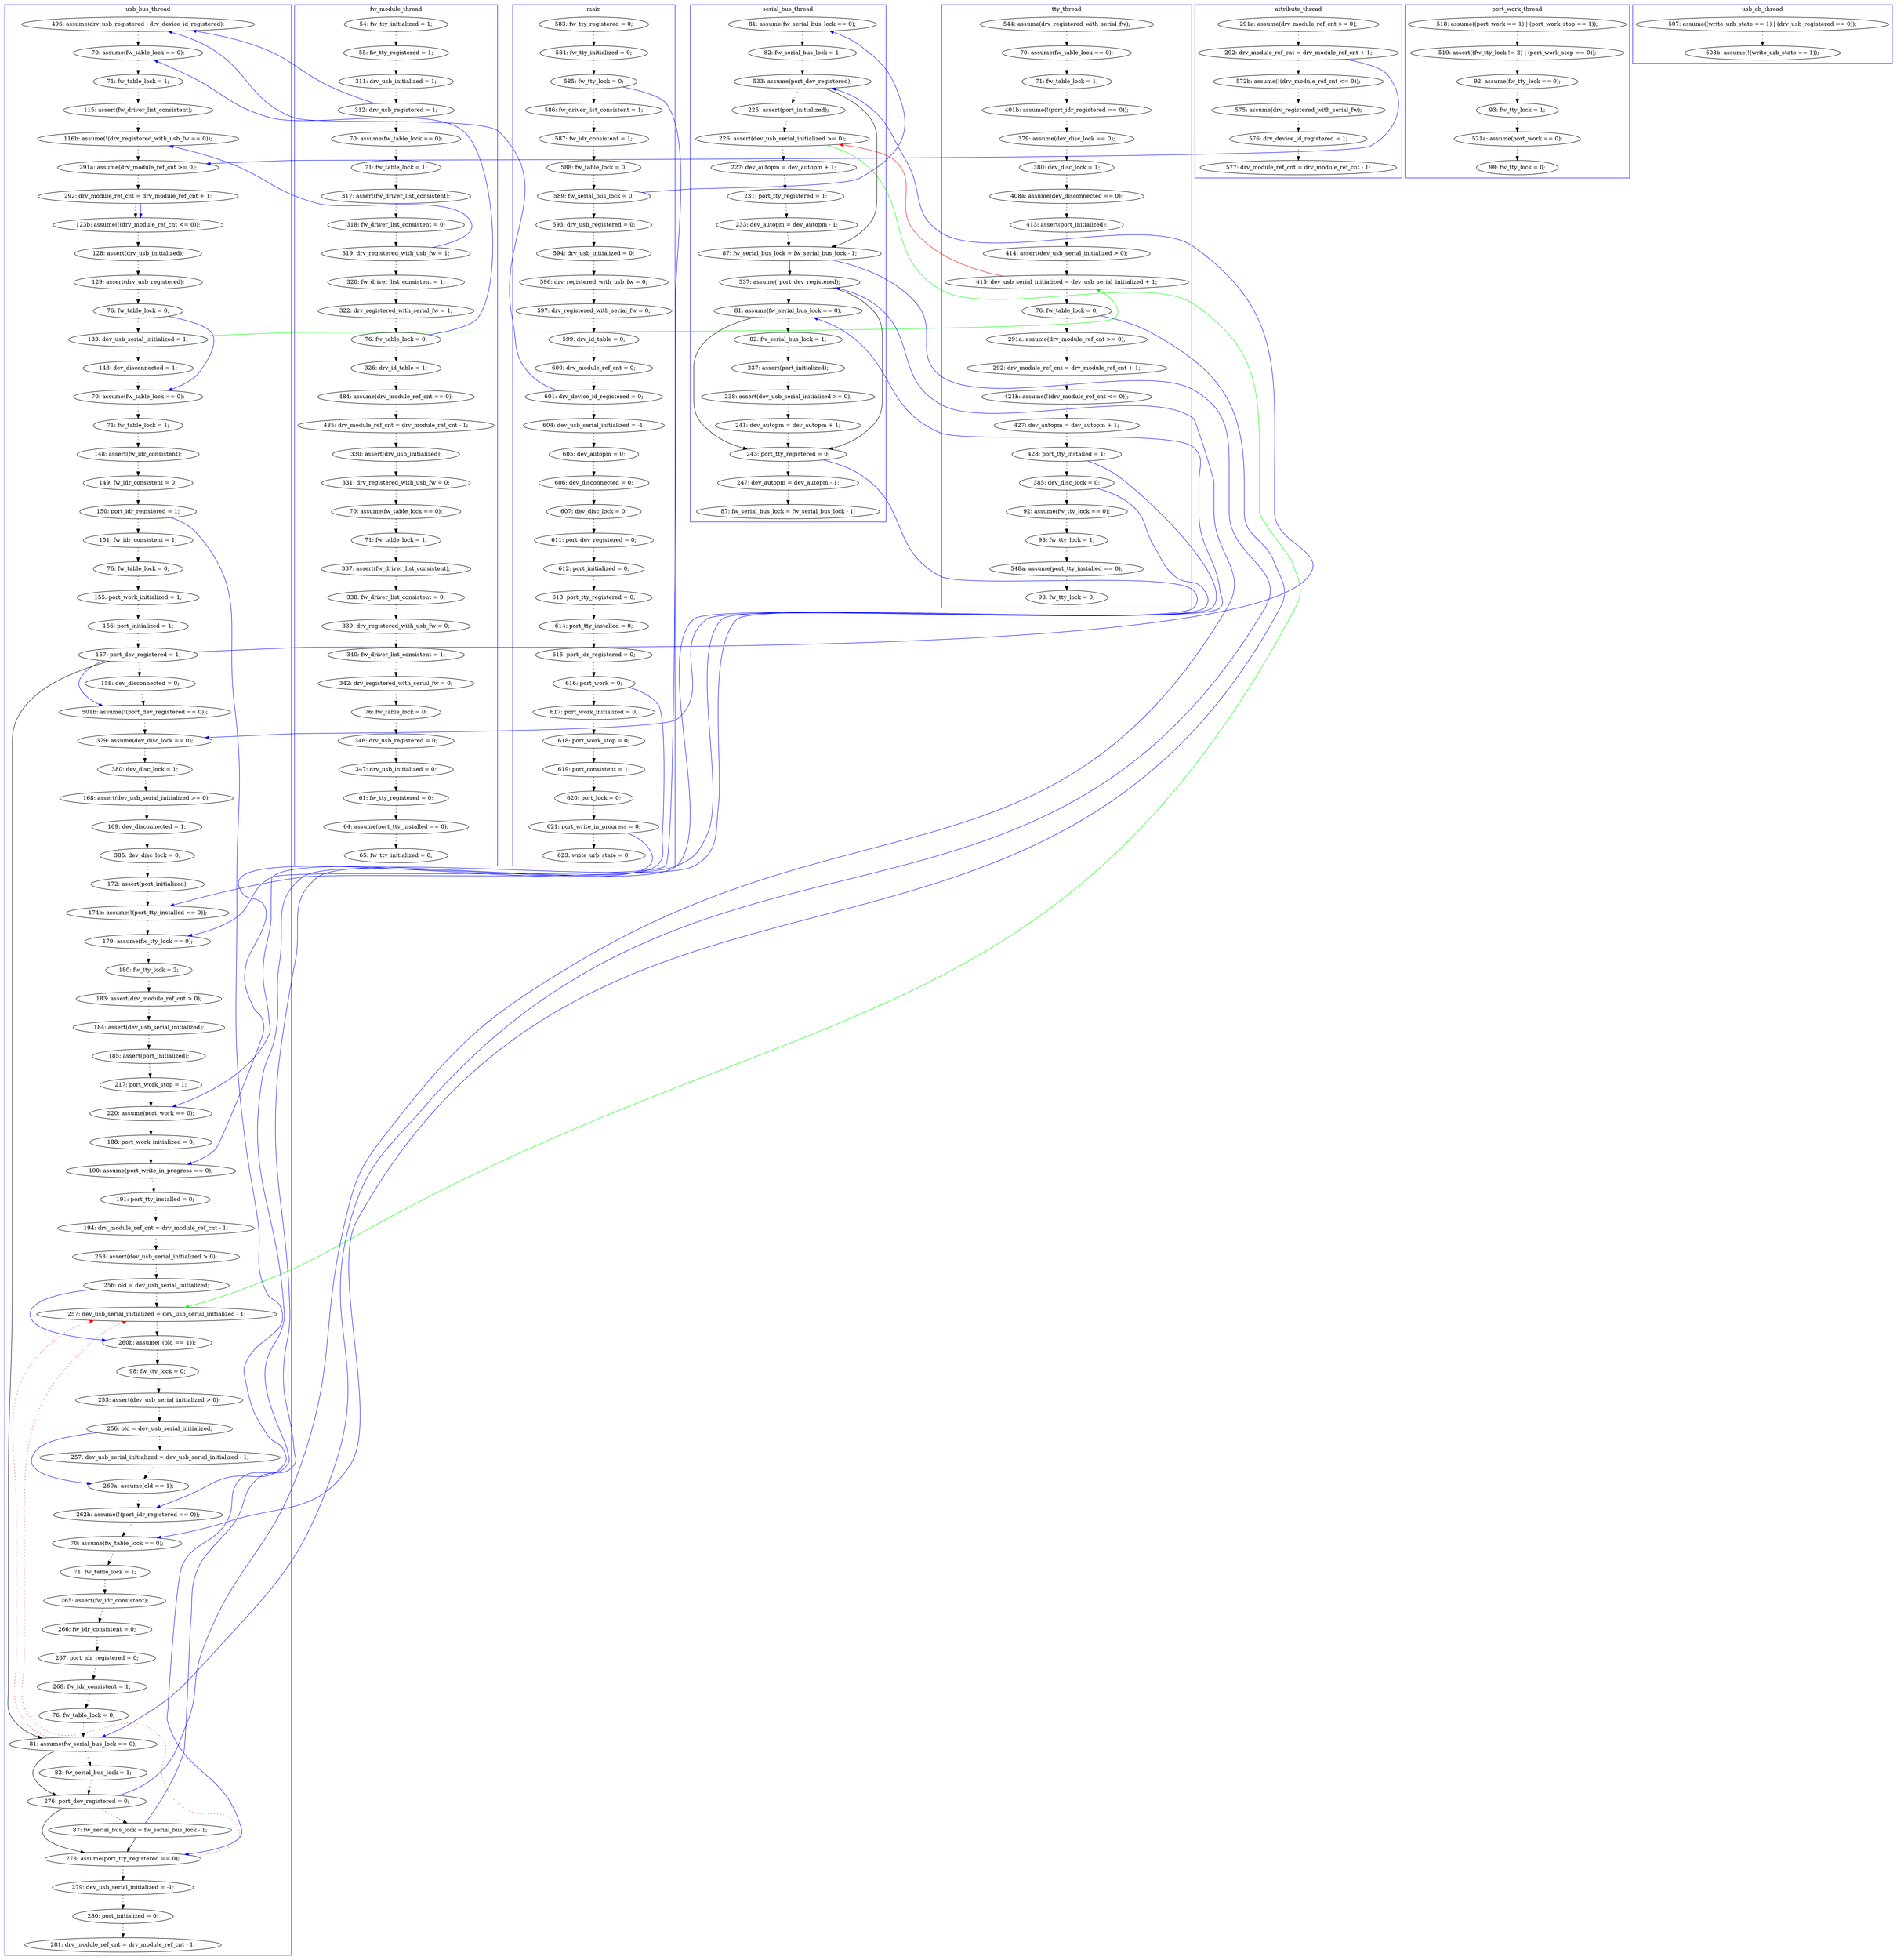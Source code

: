 digraph ProofObject {
	138 -> 145 [style = dotted, color = black]
	159 -> 160 [style = dotted, color = black]
	310 -> 311 [style = dotted, color = black]
	211 -> 212 [style = dotted, color = black]
	210 -> 211 [style = dotted, color = black]
	22 -> 23 [style = dotted, color = black]
	184 -> 194 [style = dotted, color = black]
	124 -> 128 [style = dotted, color = black]
	122 -> 124 [style = dotted, color = black]
	15 -> 16 [style = dotted, color = black]
	145 -> 146 [color = Blue, constraint = false]
	151 -> 152 [style = dotted, color = black]
	128 -> 137 [style = dotted, color = black]
	28 -> 29 [style = dotted, color = black]
	60 -> 74 [style = dotted, color = black]
	2 -> 3 [style = dotted, color = black]
	259 -> 261 [style = dotted, color = black]
	101 -> 103 [style = dotted, color = black]
	8 -> 9 [style = dotted, color = black]
	144 -> 151 [style = dotted, color = black]
	331 -> 332 [style = dotted, color = black]
	272 -> 275 [style = dotted, color = black]
	113 -> 114 [style = dotted, color = black]
	340 -> 353 [style = dotted, color = black]
	15 -> 60 [color = Blue, constraint = false]
	357 -> 361 [style = dotted, color = black]
	110 -> 115 [style = dotted, color = black]
	269 -> 270 [style = dotted, color = black]
	16 -> 17 [style = dotted, color = black]
	5 -> 6 [style = dotted, color = black]
	292 -> 301 [color = Black]
	67 -> 69 [style = dotted, color = black]
	195 -> 197 [style = dotted, color = black]
	261 -> 263 [style = dotted, color = black]
	57 -> 58 [style = dotted, color = black]
	53 -> 60 [color = Blue, constraint = false]
	84 -> 88 [style = dotted, color = black]
	217 -> 218 [style = dotted, color = black]
	27 -> 28 [style = dotted, color = black]
	66 -> 79 [color = Blue, constraint = false]
	160 -> 161 [style = dotted, color = black]
	304 -> 305 [style = dotted, color = black]
	193 -> 194 [color = Blue, constraint = false]
	122 -> 263 [color = Blue, constraint = false]
	215 -> 306 [style = dotted, color = black]
	160 -> 229 [color = Green, constraint = false]
	257 -> 258 [style = dotted, color = black]
	330 -> 331 [style = dotted, color = black]
	163 -> 266 [color = Blue, constraint = false]
	103 -> 110 [style = dotted, color = black]
	52 -> 53 [style = dotted, color = black]
	337 -> 340 [style = dotted, color = black]
	223 -> 227 [style = dotted, color = black]
	137 -> 138 [style = dotted, color = black]
	74 -> 75 [style = dotted, color = black]
	145 -> 282 [color = Black]
	8 -> 93 [color = Blue, constraint = false]
	12 -> 13 [style = dotted, color = black]
	26 -> 27 [style = dotted, color = black]
	248 -> 356 [style = dotted, color = black]
	63 -> 66 [style = dotted, color = black]
	194 -> 195 [style = dotted, color = black]
	241 -> 248 [style = dotted, color = black]
	119 -> 120 [style = dotted, color = black]
	73 -> 74 [color = Blue, constraint = false]
	244 -> 245 [style = dotted, color = black]
	6 -> 7 [style = dotted, color = black]
	303 -> 304 [style = dotted, color = black]
	218 -> 220 [style = dotted, color = black]
	291 -> 292 [color = Blue, constraint = false]
	25 -> 26 [style = dotted, color = black]
	96 -> 98 [style = dotted, color = black]
	4 -> 209 [color = Blue, constraint = false]
	49 -> 50 [style = dotted, color = black]
	75 -> 77 [style = dotted, color = black]
	302 -> 229 [style = dotted, color = red, constraint = false]
	148 -> 184 [style = dotted, color = black]
	263 -> 266 [style = dotted, color = black]
	328 -> 329 [style = dotted, color = black]
	275 -> 282 [style = dotted, color = black]
	311 -> 323 [style = dotted, color = black]
	134 -> 143 [style = dotted, color = black]
	115 -> 116 [style = dotted, color = black]
	118 -> 130 [style = dotted, color = black]
	227 -> 228 [style = dotted, color = black]
	258 -> 259 [style = dotted, color = black]
	229 -> 231 [style = dotted, color = black]
	193 -> 244 [style = dotted, color = black]
	175 -> 180 [style = dotted, color = black]
	332 -> 335 [style = dotted, color = black]
	205 -> 208 [style = dotted, color = black]
	84 -> 88 [color = Blue, constraint = false]
	183 -> 286 [color = Black]
	307 -> 310 [style = dotted, color = black]
	42 -> 52 [style = dotted, color = black]
	18 -> 19 [style = dotted, color = black]
	114 -> 135 [style = dotted, color = black]
	174 -> 175 [style = dotted, color = black]
	61 -> 63 [style = dotted, color = black]
	282 -> 229 [style = dotted, color = red, constraint = false]
	25 -> 218 [color = Blue, constraint = false]
	282 -> 283 [style = dotted, color = black]
	283 -> 285 [style = dotted, color = black]
	23 -> 24 [style = dotted, color = black]
	356 -> 357 [style = dotted, color = black]
	79 -> 83 [style = dotted, color = black]
	180 -> 187 [style = dotted, color = black]
	11 -> 12 [style = dotted, color = black]
	30 -> 221 [color = Blue, constraint = false]
	293 -> 298 [style = dotted, color = black]
	30 -> 31 [style = dotted, color = black]
	172 -> 176 [style = dotted, color = black]
	161 -> 172 [style = dotted, color = black]
	282 -> 285 [color = Black]
	189 -> 208 [color = Blue, constraint = false]
	93 -> 94 [style = dotted, color = black]
	155 -> 160 [color = Red, constraint = false]
	73 -> 215 [style = dotted, color = black]
	285 -> 302 [color = Black]
	29 -> 30 [style = dotted, color = black]
	291 -> 302 [color = Black]
	187 -> 189 [style = dotted, color = black]
	155 -> 163 [style = dotted, color = black]
	270 -> 271 [style = dotted, color = black]
	20 -> 21 [style = dotted, color = black]
	316 -> 344 [style = dotted, color = black]
	39 -> 42 [style = dotted, color = black]
	153 -> 155 [style = dotted, color = black]
	94 -> 146 [style = dotted, color = black]
	306 -> 307 [style = dotted, color = black]
	213 -> 217 [style = dotted, color = black]
	323 -> 324 [style = dotted, color = black]
	271 -> 272 [style = dotted, color = black]
	24 -> 25 [style = dotted, color = black]
	101 -> 115 [color = Blue, constraint = false]
	353 -> 358 [style = dotted, color = black]
	176 -> 183 [style = dotted, color = black]
	301 -> 316 [style = dotted, color = black]
	299 -> 300 [style = dotted, color = black]
	131 -> 134 [style = dotted, color = black]
	103 -> 155 [color = Green, constraint = false]
	145 -> 148 [style = dotted, color = black]
	198 -> 202 [style = dotted, color = black]
	302 -> 303 [style = dotted, color = black]
	7 -> 8 [style = dotted, color = black]
	329 -> 330 [style = dotted, color = black]
	4 -> 5 [style = dotted, color = black]
	358 -> 364 [style = dotted, color = black]
	3 -> 4 [style = dotted, color = black]
	53 -> 57 [style = dotted, color = black]
	286 -> 292 [style = dotted, color = black]
	301 -> 302 [color = Blue, constraint = false]
	189 -> 193 [style = dotted, color = black]
	163 -> 174 [style = dotted, color = black]
	120 -> 122 [style = dotted, color = black]
	95 -> 113 [style = dotted, color = black]
	58 -> 61 [style = dotted, color = black]
	335 -> 337 [style = dotted, color = black]
	152 -> 153 [style = dotted, color = black]
	285 -> 291 [style = dotted, color = black]
	221 -> 222 [style = dotted, color = black]
	183 -> 282 [color = Blue, constraint = false]
	14 -> 15 [style = dotted, color = black]
	266 -> 267 [style = dotted, color = black]
	212 -> 213 [style = dotted, color = black]
	202 -> 205 [style = dotted, color = black]
	324 -> 328 [style = dotted, color = black]
	77 -> 79 [style = dotted, color = black]
	267 -> 269 [style = dotted, color = black]
	19 -> 20 [style = dotted, color = black]
	258 -> 261 [color = Blue, constraint = false]
	256 -> 355 [style = dotted, color = black]
	83 -> 84 [style = dotted, color = black]
	228 -> 229 [style = dotted, color = black]
	231 -> 239 [style = dotted, color = black]
	66 -> 67 [style = dotted, color = black]
	146 -> 183 [color = Black]
	361 -> 366 [style = dotted, color = black]
	116 -> 119 [style = dotted, color = black]
	245 -> 256 [style = dotted, color = black]
	13 -> 14 [style = dotted, color = black]
	286 -> 301 [color = Black]
	98 -> 101 [style = dotted, color = black]
	88 -> 96 [style = dotted, color = black]
	17 -> 18 [style = dotted, color = black]
	285 -> 286 [color = Blue, constraint = false]
	130 -> 131 [style = dotted, color = black]
	239 -> 257 [style = dotted, color = black]
	50 -> 95 [style = dotted, color = black]
	50 -> 83 [color = Blue, constraint = false]
	69 -> 73 [style = dotted, color = black]
	300 -> 301 [style = dotted, color = black]
	292 -> 293 [style = dotted, color = black]
	197 -> 198 [style = dotted, color = black]
	146 -> 159 [style = dotted, color = black]
	208 -> 209 [style = dotted, color = black]
	228 -> 231 [color = Blue, constraint = false]
	298 -> 299 [style = dotted, color = black]
	10 -> 11 [style = dotted, color = black]
	143 -> 144 [style = dotted, color = black]
	145 -> 184 [color = Blue, constraint = false]
	209 -> 210 [style = dotted, color = black]
	21 -> 22 [style = dotted, color = black]
	9 -> 10 [style = dotted, color = black]
	222 -> 223 [style = dotted, color = black]
	220 -> 221 [style = dotted, color = black]
	338 -> 341 [style = dotted, color = black]
	subgraph cluster6 {
		label = usb_cb_thread
		color = blue
		341  [label = "508b: assume(!(write_urb_state == 1));"]
		338  [label = "507: assume((write_urb_state == 1) | (drv_usb_registered == 0));"]
	}
	subgraph cluster7 {
		label = port_work_thread
		color = blue
		248  [label = "519: assert((fw_tty_lock != 2) | (port_work_stop == 0));"]
		241  [label = "518: assume((port_work == 1) | (port_work_stop == 1));"]
		361  [label = "521a: assume(port_work == 0);"]
		356  [label = "92: assume(fw_tty_lock == 0);"]
		366  [label = "98: fw_tty_lock = 0;"]
		357  [label = "93: fw_tty_lock = 1;"]
	}
	subgraph cluster4 {
		label = tty_thread
		color = blue
		152  [label = "413: assert(port_initialized);"]
		163  [label = "76: fw_table_lock = 0;"]
		187  [label = "427: dev_autopm = dev_autopm + 1;"]
		355  [label = "98: fw_tty_lock = 0;"]
		174  [label = "291a: assume(drv_module_ref_cnt >= 0);"]
		143  [label = "379: assume(dev_disc_lock == 0);"]
		193  [label = "385: dev_disc_lock = 0;"]
		153  [label = "414: assert(dev_usb_serial_initialized > 0);"]
		118  [label = "544: assume(drv_registered_with_serial_fw);"]
		256  [label = "548a: assume(port_tty_installed == 0);"]
		244  [label = "92: assume(fw_tty_lock == 0);"]
		151  [label = "408a: assume(dev_disconnected == 0);"]
		155  [label = "415: dev_usb_serial_initialized = dev_usb_serial_initialized + 1;"]
		245  [label = "93: fw_tty_lock = 1;"]
		189  [label = "428: port_tty_installed = 1;"]
		180  [label = "421b: assume(!(drv_module_ref_cnt <= 0));"]
		131  [label = "71: fw_table_lock = 1;"]
		175  [label = "292: drv_module_ref_cnt = drv_module_ref_cnt + 1;"]
		130  [label = "70: assume(fw_table_lock == 0);"]
		144  [label = "380: dev_disc_lock = 1;"]
		134  [label = "401b: assume(!(port_idr_registered == 0));"]
	}
	subgraph cluster5 {
		label = attribute_thread
		color = blue
		113  [label = "575: assume(drv_registered_with_serial_fw);"]
		49  [label = "291a: assume(drv_module_ref_cnt >= 0);"]
		50  [label = "292: drv_module_ref_cnt = drv_module_ref_cnt + 1;"]
		135  [label = "577: drv_module_ref_cnt = drv_module_ref_cnt - 1;"]
		95  [label = "572b: assume(!(drv_module_ref_cnt <= 0));"]
		114  [label = "576: drv_device_id_registered = 1;"]
	}
	subgraph cluster0 {
		label = main
		color = blue
		13  [label = "599: drv_id_table = 0;"]
		14  [label = "600: drv_module_ref_cnt = 0;"]
		27  [label = "618: port_work_stop = 0;"]
		2  [label = "583: fw_tty_registered = 0;"]
		30  [label = "621: port_write_in_progress = 0;"]
		5  [label = "586: fw_driver_list_consistent = 1;"]
		7  [label = "588: fw_table_lock = 0;"]
		31  [label = "623: write_urb_state = 0;"]
		9  [label = "593: drv_usb_registered = 0;"]
		12  [label = "597: drv_registered_with_serial_fw = 0;"]
		15  [label = "601: drv_device_id_registered = 0;"]
		16  [label = "604: dev_usb_serial_initialized = -1;"]
		3  [label = "584: fw_tty_initialized = 0;"]
		20  [label = "611: port_dev_registered = 0;"]
		18  [label = "606: dev_disconnected = 0;"]
		10  [label = "594: drv_usb_initialized = 0;"]
		8  [label = "589: fw_serial_bus_lock = 0;"]
		11  [label = "596: drv_registered_with_usb_fw = 0;"]
		25  [label = "616: port_work = 0;"]
		24  [label = "615: port_idr_registered = 0;"]
		26  [label = "617: port_work_initialized = 0;"]
		21  [label = "612: port_initialized = 0;"]
		22  [label = "613: port_tty_registered = 0;"]
		19  [label = "607: dev_disc_lock = 0;"]
		28  [label = "619: port_consistent = 1;"]
		4  [label = "585: fw_tty_lock = 0;"]
		6  [label = "587: fw_idr_consistent = 1;"]
		17  [label = "605: dev_autopm = 0;"]
		29  [label = "620: port_lock = 0;"]
		23  [label = "614: port_tty_installed = 0;"]
	}
	subgraph cluster3 {
		label = serial_bus_thread
		color = blue
		172  [label = "231: port_tty_registered = 1;"]
		146  [label = "533: assume(port_dev_registered);"]
		300  [label = "241: dev_autopm = dev_autopm + 1;"]
		93  [label = "81: assume(fw_serial_bus_lock == 0);"]
		176  [label = "233: dev_autopm = dev_autopm - 1;"]
		160  [label = "226: assert(dev_usb_serial_initialized >= 0);"]
		299  [label = "238: assert(dev_usb_serial_initialized >= 0);"]
		316  [label = "247: dev_autopm = dev_autopm - 1;"]
		292  [label = "81: assume(fw_serial_bus_lock == 0);"]
		344  [label = "87: fw_serial_bus_lock = fw_serial_bus_lock - 1;"]
		161  [label = "227: dev_autopm = dev_autopm + 1;"]
		183  [label = "87: fw_serial_bus_lock = fw_serial_bus_lock - 1;"]
		298  [label = "237: assert(port_initialized);"]
		286  [label = "537: assume(!port_dev_registered);"]
		293  [label = "82: fw_serial_bus_lock = 1;"]
		301  [label = "243: port_tty_registered = 0;"]
		94  [label = "82: fw_serial_bus_lock = 1;"]
		159  [label = "225: assert(port_initialized);"]
	}
	subgraph cluster1 {
		label = fw_module_thread
		color = blue
		73  [label = "76: fw_table_lock = 0;"]
		364  [label = "65: fw_tty_initialized = 0;"]
		57  [label = "70: assume(fw_table_lock == 0);"]
		331  [label = "340: fw_driver_list_consistent = 1;"]
		52  [label = "311: drv_usb_initialized = 1;"]
		353  [label = "61: fw_tty_registered = 0;"]
		67  [label = "320: fw_driver_list_consistent = 1;"]
		330  [label = "339: drv_registered_with_usb_fw = 0;"]
		311  [label = "331: drv_registered_with_usb_fw = 0;"]
		310  [label = "330: assert(drv_usb_initialized);"]
		358  [label = "64: assume(port_tty_installed == 0);"]
		307  [label = "485: drv_module_ref_cnt = drv_module_ref_cnt - 1;"]
		215  [label = "326: drv_id_table = 1;"]
		66  [label = "319: drv_registered_with_usb_fw = 1;"]
		324  [label = "71: fw_table_lock = 1;"]
		69  [label = "322: drv_registered_with_serial_fw = 1;"]
		328  [label = "337: assert(fw_driver_list_consistent);"]
		329  [label = "338: fw_driver_list_consistent = 0;"]
		332  [label = "342: drv_registered_with_serial_fw = 0;"]
		337  [label = "346: drv_usb_registered = 0;"]
		53  [label = "312: drv_usb_registered = 1;"]
		340  [label = "347: drv_usb_initialized = 0;"]
		335  [label = "76: fw_table_lock = 0;"]
		58  [label = "71: fw_table_lock = 1;"]
		42  [label = "55: fw_tty_registered = 1;"]
		61  [label = "317: assert(fw_driver_list_consistent);"]
		63  [label = "318: fw_driver_list_consistent = 0;"]
		306  [label = "484: assume(drv_module_ref_cnt == 0);"]
		39  [label = "54: fw_tty_initialized = 1;"]
		323  [label = "70: assume(fw_table_lock == 0);"]
	}
	subgraph cluster2 {
		label = usb_bus_thread
		color = blue
		79  [label = "116b: assume(!(drv_registered_with_usb_fw == 0));"]
		213  [label = "185: assert(port_initialized);"]
		124  [label = "151: fw_idr_consistent = 1;"]
		198  [label = "169: dev_disconnected = 1;"]
		138  [label = "156: port_initialized = 1;"]
		285  [label = "276: port_dev_registered = 0;"]
		197  [label = "168: assert(dev_usb_serial_initialized >= 0);"]
		304  [label = "280: port_initialized = 0;"]
		217  [label = "217: port_work_stop = 1;"]
		116  [label = "71: fw_table_lock = 1;"]
		275  [label = "76: fw_table_lock = 0;"]
		270  [label = "266: fw_idr_consistent = 0;"]
		221  [label = "190: assume(port_write_in_progress == 0);"]
		218  [label = "220: assume(port_work == 0);"]
		211  [label = "183: assert(drv_module_ref_cnt > 0);"]
		122  [label = "150: port_idr_registered = 1;"]
		210  [label = "180: fw_tty_lock = 2;"]
		120  [label = "149: fw_idr_consistent = 0;"]
		145  [label = "157: port_dev_registered = 1;"]
		257  [label = "253: assert(dev_usb_serial_initialized > 0);"]
		208  [label = "174b: assume(!(port_tty_installed == 0));"]
		272  [label = "268: fw_idr_consistent = 1;"]
		98  [label = "129: assert(drv_usb_registered);"]
		267  [label = "71: fw_table_lock = 1;"]
		96  [label = "128: assert(drv_usb_initialized);"]
		128  [label = "76: fw_table_lock = 0;"]
		282  [label = "81: assume(fw_serial_bus_lock == 0);"]
		261  [label = "260a: assume(old == 1);"]
		88  [label = "123b: assume(!(drv_module_ref_cnt <= 0));"]
		60  [label = "496: assume(drv_usb_registered | drv_device_id_registered);"]
		202  [label = "385: dev_disc_lock = 0;"]
		305  [label = "281: drv_module_ref_cnt = drv_module_ref_cnt - 1;"]
		222  [label = "191: port_tty_installed = 0;"]
		115  [label = "70: assume(fw_table_lock == 0);"]
		148  [label = "158: dev_disconnected = 0;"]
		271  [label = "267: port_idr_registered = 0;"]
		83  [label = "291a: assume(drv_module_ref_cnt >= 0);"]
		84  [label = "292: drv_module_ref_cnt = drv_module_ref_cnt + 1;"]
		227  [label = "253: assert(dev_usb_serial_initialized > 0);"]
		302  [label = "278: assume(port_tty_registered == 0);"]
		266  [label = "70: assume(fw_table_lock == 0);"]
		259  [label = "257: dev_usb_serial_initialized = dev_usb_serial_initialized - 1;"]
		205  [label = "172: assert(port_initialized);"]
		263  [label = "262b: assume(!(port_idr_registered == 0));"]
		239  [label = "98: fw_tty_lock = 0;"]
		303  [label = "279: dev_usb_serial_initialized = -1;"]
		184  [label = "501b: assume(!(port_dev_registered == 0));"]
		103  [label = "133: dev_usb_serial_initialized = 1;"]
		229  [label = "257: dev_usb_serial_initialized = dev_usb_serial_initialized - 1;"]
		231  [label = "260b: assume(!(old == 1));"]
		77  [label = "115: assert(fw_driver_list_consistent);"]
		291  [label = "87: fw_serial_bus_lock = fw_serial_bus_lock - 1;"]
		209  [label = "179: assume(fw_tty_lock == 0);"]
		212  [label = "184: assert(dev_usb_serial_initialized);"]
		137  [label = "155: port_work_initialized = 1;"]
		228  [label = "256: old = dev_usb_serial_initialized;"]
		283  [label = "82: fw_serial_bus_lock = 1;"]
		119  [label = "148: assert(fw_idr_consistent);"]
		223  [label = "194: drv_module_ref_cnt = drv_module_ref_cnt - 1;"]
		110  [label = "143: dev_disconnected = 1;"]
		269  [label = "265: assert(fw_idr_consistent);"]
		74  [label = "70: assume(fw_table_lock == 0);"]
		101  [label = "76: fw_table_lock = 0;"]
		258  [label = "256: old = dev_usb_serial_initialized;"]
		75  [label = "71: fw_table_lock = 1;"]
		194  [label = "379: assume(dev_disc_lock == 0);"]
		195  [label = "380: dev_disc_lock = 1;"]
		220  [label = "188: port_work_initialized = 0;"]
	}
}